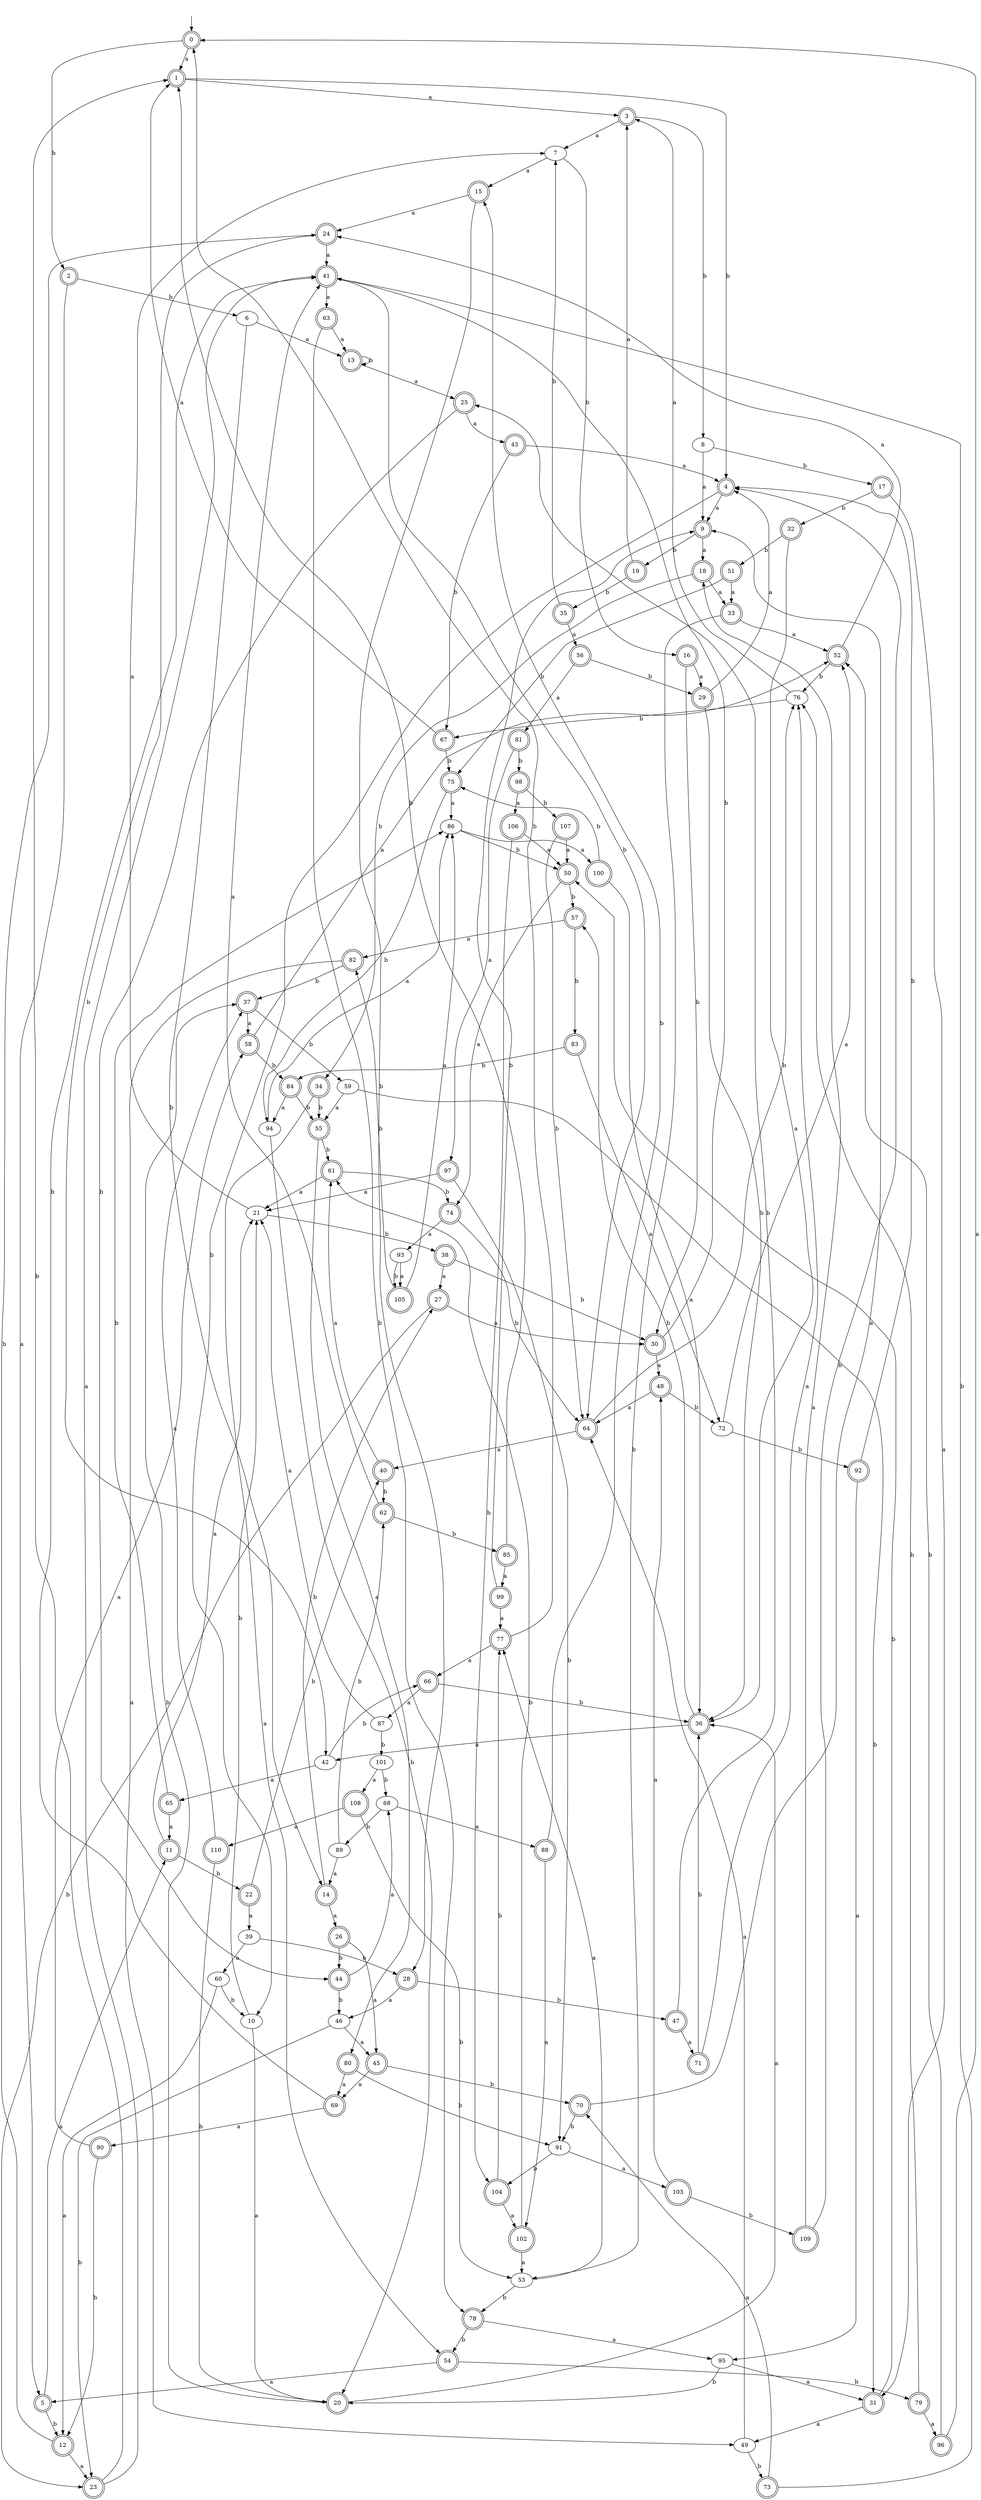 digraph RandomDFA {
  __start0 [label="", shape=none];
  __start0 -> 0 [label=""];
  0 [shape=circle] [shape=doublecircle]
  0 -> 1 [label="a"]
  0 -> 2 [label="b"]
  1 [shape=doublecircle]
  1 -> 3 [label="a"]
  1 -> 4 [label="b"]
  2 [shape=doublecircle]
  2 -> 5 [label="a"]
  2 -> 6 [label="b"]
  3 [shape=doublecircle]
  3 -> 7 [label="a"]
  3 -> 8 [label="b"]
  4 [shape=doublecircle]
  4 -> 9 [label="a"]
  4 -> 10 [label="b"]
  5 [shape=doublecircle]
  5 -> 11 [label="a"]
  5 -> 12 [label="b"]
  6
  6 -> 13 [label="a"]
  6 -> 14 [label="b"]
  7
  7 -> 15 [label="a"]
  7 -> 16 [label="b"]
  8
  8 -> 9 [label="a"]
  8 -> 17 [label="b"]
  9 [shape=doublecircle]
  9 -> 18 [label="a"]
  9 -> 19 [label="b"]
  10
  10 -> 20 [label="a"]
  10 -> 21 [label="b"]
  11 [shape=doublecircle]
  11 -> 21 [label="a"]
  11 -> 22 [label="b"]
  12 [shape=doublecircle]
  12 -> 23 [label="a"]
  12 -> 24 [label="b"]
  13 [shape=doublecircle]
  13 -> 25 [label="a"]
  13 -> 13 [label="b"]
  14 [shape=doublecircle]
  14 -> 26 [label="a"]
  14 -> 27 [label="b"]
  15 [shape=doublecircle]
  15 -> 24 [label="a"]
  15 -> 28 [label="b"]
  16 [shape=doublecircle]
  16 -> 29 [label="a"]
  16 -> 30 [label="b"]
  17 [shape=doublecircle]
  17 -> 31 [label="a"]
  17 -> 32 [label="b"]
  18 [shape=doublecircle]
  18 -> 33 [label="a"]
  18 -> 34 [label="b"]
  19 [shape=doublecircle]
  19 -> 3 [label="a"]
  19 -> 35 [label="b"]
  20 [shape=doublecircle]
  20 -> 36 [label="a"]
  20 -> 37 [label="b"]
  21
  21 -> 7 [label="a"]
  21 -> 38 [label="b"]
  22 [shape=doublecircle]
  22 -> 39 [label="a"]
  22 -> 40 [label="b"]
  23 [shape=doublecircle]
  23 -> 41 [label="a"]
  23 -> 1 [label="b"]
  24 [shape=doublecircle]
  24 -> 41 [label="a"]
  24 -> 42 [label="b"]
  25 [shape=doublecircle]
  25 -> 43 [label="a"]
  25 -> 44 [label="b"]
  26 [shape=doublecircle]
  26 -> 45 [label="a"]
  26 -> 44 [label="b"]
  27 [shape=doublecircle]
  27 -> 30 [label="a"]
  27 -> 23 [label="b"]
  28 [shape=doublecircle]
  28 -> 46 [label="a"]
  28 -> 47 [label="b"]
  29 [shape=doublecircle]
  29 -> 4 [label="a"]
  29 -> 36 [label="b"]
  30 [shape=doublecircle]
  30 -> 48 [label="a"]
  30 -> 41 [label="b"]
  31 [shape=doublecircle]
  31 -> 49 [label="a"]
  31 -> 50 [label="b"]
  32 [shape=doublecircle]
  32 -> 36 [label="a"]
  32 -> 51 [label="b"]
  33 [shape=doublecircle]
  33 -> 52 [label="a"]
  33 -> 53 [label="b"]
  34 [shape=doublecircle]
  34 -> 54 [label="a"]
  34 -> 55 [label="b"]
  35 [shape=doublecircle]
  35 -> 56 [label="a"]
  35 -> 7 [label="b"]
  36 [shape=doublecircle]
  36 -> 42 [label="a"]
  36 -> 57 [label="b"]
  37 [shape=doublecircle]
  37 -> 58 [label="a"]
  37 -> 59 [label="b"]
  38 [shape=doublecircle]
  38 -> 27 [label="a"]
  38 -> 30 [label="b"]
  39
  39 -> 60 [label="a"]
  39 -> 28 [label="b"]
  40 [shape=doublecircle]
  40 -> 61 [label="a"]
  40 -> 62 [label="b"]
  41 [shape=doublecircle]
  41 -> 63 [label="a"]
  41 -> 64 [label="b"]
  42
  42 -> 65 [label="a"]
  42 -> 66 [label="b"]
  43 [shape=doublecircle]
  43 -> 4 [label="a"]
  43 -> 67 [label="b"]
  44 [shape=doublecircle]
  44 -> 68 [label="a"]
  44 -> 46 [label="b"]
  45 [shape=doublecircle]
  45 -> 69 [label="a"]
  45 -> 70 [label="b"]
  46
  46 -> 45 [label="a"]
  46 -> 23 [label="b"]
  47 [shape=doublecircle]
  47 -> 71 [label="a"]
  47 -> 25 [label="b"]
  48 [shape=doublecircle]
  48 -> 64 [label="a"]
  48 -> 72 [label="b"]
  49
  49 -> 64 [label="a"]
  49 -> 73 [label="b"]
  50 [shape=doublecircle]
  50 -> 74 [label="a"]
  50 -> 57 [label="b"]
  51 [shape=doublecircle]
  51 -> 33 [label="a"]
  51 -> 75 [label="b"]
  52 [shape=doublecircle]
  52 -> 24 [label="a"]
  52 -> 76 [label="b"]
  53
  53 -> 77 [label="a"]
  53 -> 78 [label="b"]
  54 [shape=doublecircle]
  54 -> 5 [label="a"]
  54 -> 79 [label="b"]
  55 [shape=doublecircle]
  55 -> 80 [label="a"]
  55 -> 61 [label="b"]
  56 [shape=doublecircle]
  56 -> 81 [label="a"]
  56 -> 29 [label="b"]
  57 [shape=doublecircle]
  57 -> 82 [label="a"]
  57 -> 83 [label="b"]
  58 [shape=doublecircle]
  58 -> 52 [label="a"]
  58 -> 84 [label="b"]
  59
  59 -> 55 [label="a"]
  59 -> 31 [label="b"]
  60
  60 -> 12 [label="a"]
  60 -> 10 [label="b"]
  61 [shape=doublecircle]
  61 -> 21 [label="a"]
  61 -> 74 [label="b"]
  62 [shape=doublecircle]
  62 -> 41 [label="a"]
  62 -> 85 [label="b"]
  63 [shape=doublecircle]
  63 -> 13 [label="a"]
  63 -> 78 [label="b"]
  64 [shape=doublecircle]
  64 -> 40 [label="a"]
  64 -> 76 [label="b"]
  65 [shape=doublecircle]
  65 -> 11 [label="a"]
  65 -> 86 [label="b"]
  66 [shape=doublecircle]
  66 -> 87 [label="a"]
  66 -> 36 [label="b"]
  67 [shape=doublecircle]
  67 -> 1 [label="a"]
  67 -> 75 [label="b"]
  68
  68 -> 88 [label="a"]
  68 -> 89 [label="b"]
  69 [shape=doublecircle]
  69 -> 90 [label="a"]
  69 -> 41 [label="b"]
  70 [shape=doublecircle]
  70 -> 9 [label="a"]
  70 -> 91 [label="b"]
  71 [shape=doublecircle]
  71 -> 76 [label="a"]
  71 -> 36 [label="b"]
  72
  72 -> 52 [label="a"]
  72 -> 92 [label="b"]
  73 [shape=doublecircle]
  73 -> 70 [label="a"]
  73 -> 41 [label="b"]
  74 [shape=doublecircle]
  74 -> 93 [label="a"]
  74 -> 64 [label="b"]
  75 [shape=doublecircle]
  75 -> 86 [label="a"]
  75 -> 94 [label="b"]
  76
  76 -> 3 [label="a"]
  76 -> 67 [label="b"]
  77 [shape=doublecircle]
  77 -> 66 [label="a"]
  77 -> 0 [label="b"]
  78 [shape=doublecircle]
  78 -> 95 [label="a"]
  78 -> 54 [label="b"]
  79 [shape=doublecircle]
  79 -> 96 [label="a"]
  79 -> 76 [label="b"]
  80 [shape=doublecircle]
  80 -> 69 [label="a"]
  80 -> 91 [label="b"]
  81 [shape=doublecircle]
  81 -> 97 [label="a"]
  81 -> 98 [label="b"]
  82 [shape=doublecircle]
  82 -> 49 [label="a"]
  82 -> 37 [label="b"]
  83 [shape=doublecircle]
  83 -> 72 [label="a"]
  83 -> 84 [label="b"]
  84 [shape=doublecircle]
  84 -> 94 [label="a"]
  84 -> 55 [label="b"]
  85 [shape=doublecircle]
  85 -> 99 [label="a"]
  85 -> 1 [label="b"]
  86
  86 -> 100 [label="a"]
  86 -> 50 [label="b"]
  87
  87 -> 21 [label="a"]
  87 -> 101 [label="b"]
  88 [shape=doublecircle]
  88 -> 102 [label="a"]
  88 -> 15 [label="b"]
  89
  89 -> 14 [label="a"]
  89 -> 62 [label="b"]
  90 [shape=doublecircle]
  90 -> 58 [label="a"]
  90 -> 12 [label="b"]
  91
  91 -> 103 [label="a"]
  91 -> 104 [label="b"]
  92 [shape=doublecircle]
  92 -> 95 [label="a"]
  92 -> 4 [label="b"]
  93
  93 -> 105 [label="a"]
  93 -> 105 [label="b"]
  94
  94 -> 86 [label="a"]
  94 -> 20 [label="b"]
  95
  95 -> 31 [label="a"]
  95 -> 20 [label="b"]
  96 [shape=doublecircle]
  96 -> 0 [label="a"]
  96 -> 52 [label="b"]
  97 [shape=doublecircle]
  97 -> 21 [label="a"]
  97 -> 91 [label="b"]
  98 [shape=doublecircle]
  98 -> 106 [label="a"]
  98 -> 107 [label="b"]
  99 [shape=doublecircle]
  99 -> 77 [label="a"]
  99 -> 9 [label="b"]
  100 [shape=doublecircle]
  100 -> 36 [label="a"]
  100 -> 75 [label="b"]
  101
  101 -> 108 [label="a"]
  101 -> 68 [label="b"]
  102 [shape=doublecircle]
  102 -> 53 [label="a"]
  102 -> 61 [label="b"]
  103 [shape=doublecircle]
  103 -> 48 [label="a"]
  103 -> 109 [label="b"]
  104 [shape=doublecircle]
  104 -> 102 [label="a"]
  104 -> 77 [label="b"]
  105 [shape=doublecircle]
  105 -> 86 [label="a"]
  105 -> 82 [label="b"]
  106 [shape=doublecircle]
  106 -> 50 [label="a"]
  106 -> 104 [label="b"]
  107 [shape=doublecircle]
  107 -> 50 [label="a"]
  107 -> 64 [label="b"]
  108 [shape=doublecircle]
  108 -> 110 [label="a"]
  108 -> 53 [label="b"]
  109 [shape=doublecircle]
  109 -> 18 [label="a"]
  109 -> 4 [label="b"]
  110 [shape=doublecircle]
  110 -> 37 [label="a"]
  110 -> 20 [label="b"]
}
